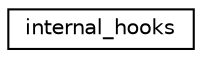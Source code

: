 digraph "Graphical Class Hierarchy"
{
  edge [fontname="Helvetica",fontsize="10",labelfontname="Helvetica",labelfontsize="10"];
  node [fontname="Helvetica",fontsize="10",shape=record];
  rankdir="LR";
  Node0 [label="internal_hooks",height=0.2,width=0.4,color="black", fillcolor="white", style="filled",URL="$structinternal__hooks.html"];
}
